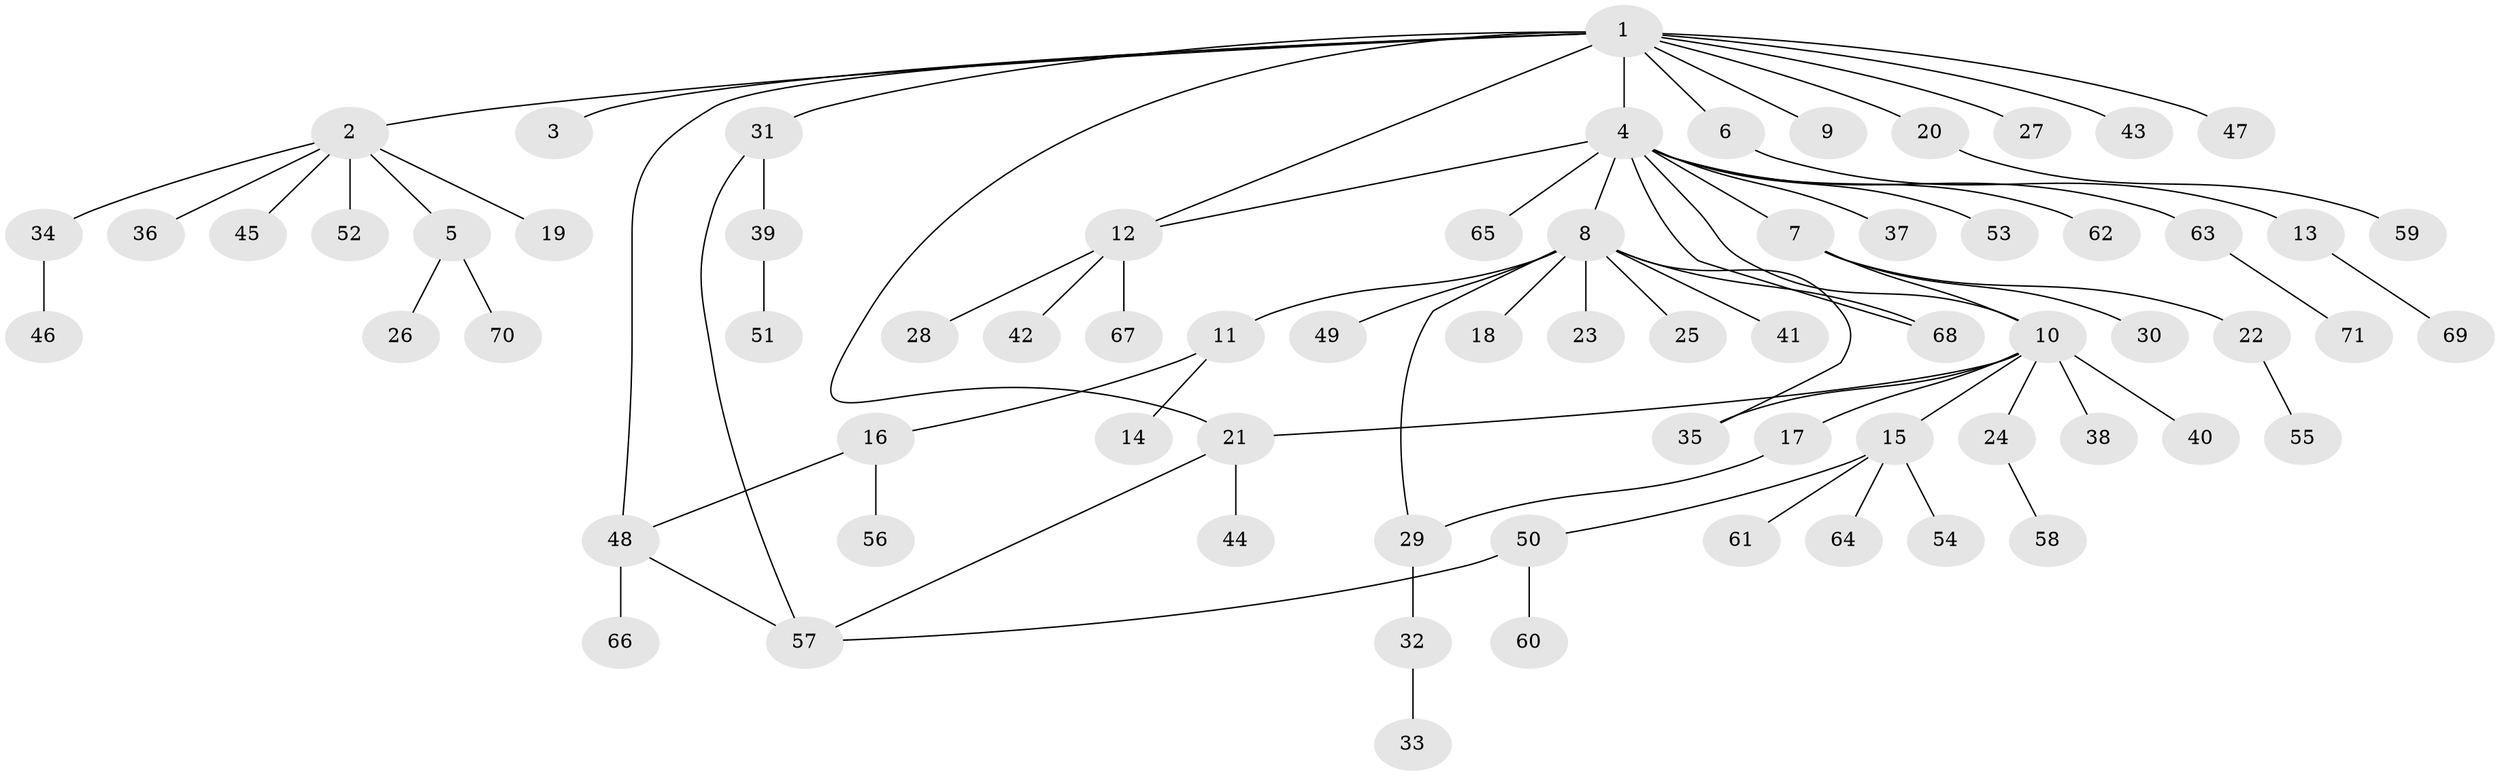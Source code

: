 // Generated by graph-tools (version 1.1) at 2025/47/03/09/25 04:47:09]
// undirected, 71 vertices, 80 edges
graph export_dot {
graph [start="1"]
  node [color=gray90,style=filled];
  1;
  2;
  3;
  4;
  5;
  6;
  7;
  8;
  9;
  10;
  11;
  12;
  13;
  14;
  15;
  16;
  17;
  18;
  19;
  20;
  21;
  22;
  23;
  24;
  25;
  26;
  27;
  28;
  29;
  30;
  31;
  32;
  33;
  34;
  35;
  36;
  37;
  38;
  39;
  40;
  41;
  42;
  43;
  44;
  45;
  46;
  47;
  48;
  49;
  50;
  51;
  52;
  53;
  54;
  55;
  56;
  57;
  58;
  59;
  60;
  61;
  62;
  63;
  64;
  65;
  66;
  67;
  68;
  69;
  70;
  71;
  1 -- 2;
  1 -- 3;
  1 -- 4;
  1 -- 6;
  1 -- 9;
  1 -- 12;
  1 -- 20;
  1 -- 21;
  1 -- 27;
  1 -- 31;
  1 -- 43;
  1 -- 47;
  1 -- 48;
  2 -- 5;
  2 -- 19;
  2 -- 34;
  2 -- 36;
  2 -- 45;
  2 -- 52;
  4 -- 7;
  4 -- 8;
  4 -- 10;
  4 -- 12;
  4 -- 37;
  4 -- 53;
  4 -- 62;
  4 -- 63;
  4 -- 65;
  4 -- 68;
  5 -- 26;
  5 -- 70;
  6 -- 13;
  7 -- 10;
  7 -- 22;
  7 -- 30;
  8 -- 11;
  8 -- 18;
  8 -- 23;
  8 -- 25;
  8 -- 29;
  8 -- 35;
  8 -- 41;
  8 -- 49;
  8 -- 68;
  10 -- 15;
  10 -- 17;
  10 -- 21;
  10 -- 24;
  10 -- 35;
  10 -- 38;
  10 -- 40;
  11 -- 14;
  11 -- 16;
  12 -- 28;
  12 -- 42;
  12 -- 67;
  13 -- 69;
  15 -- 50;
  15 -- 54;
  15 -- 61;
  15 -- 64;
  16 -- 48;
  16 -- 56;
  17 -- 29;
  20 -- 59;
  21 -- 44;
  21 -- 57;
  22 -- 55;
  24 -- 58;
  29 -- 32;
  31 -- 39;
  31 -- 57;
  32 -- 33;
  34 -- 46;
  39 -- 51;
  48 -- 57;
  48 -- 66;
  50 -- 57;
  50 -- 60;
  63 -- 71;
}
